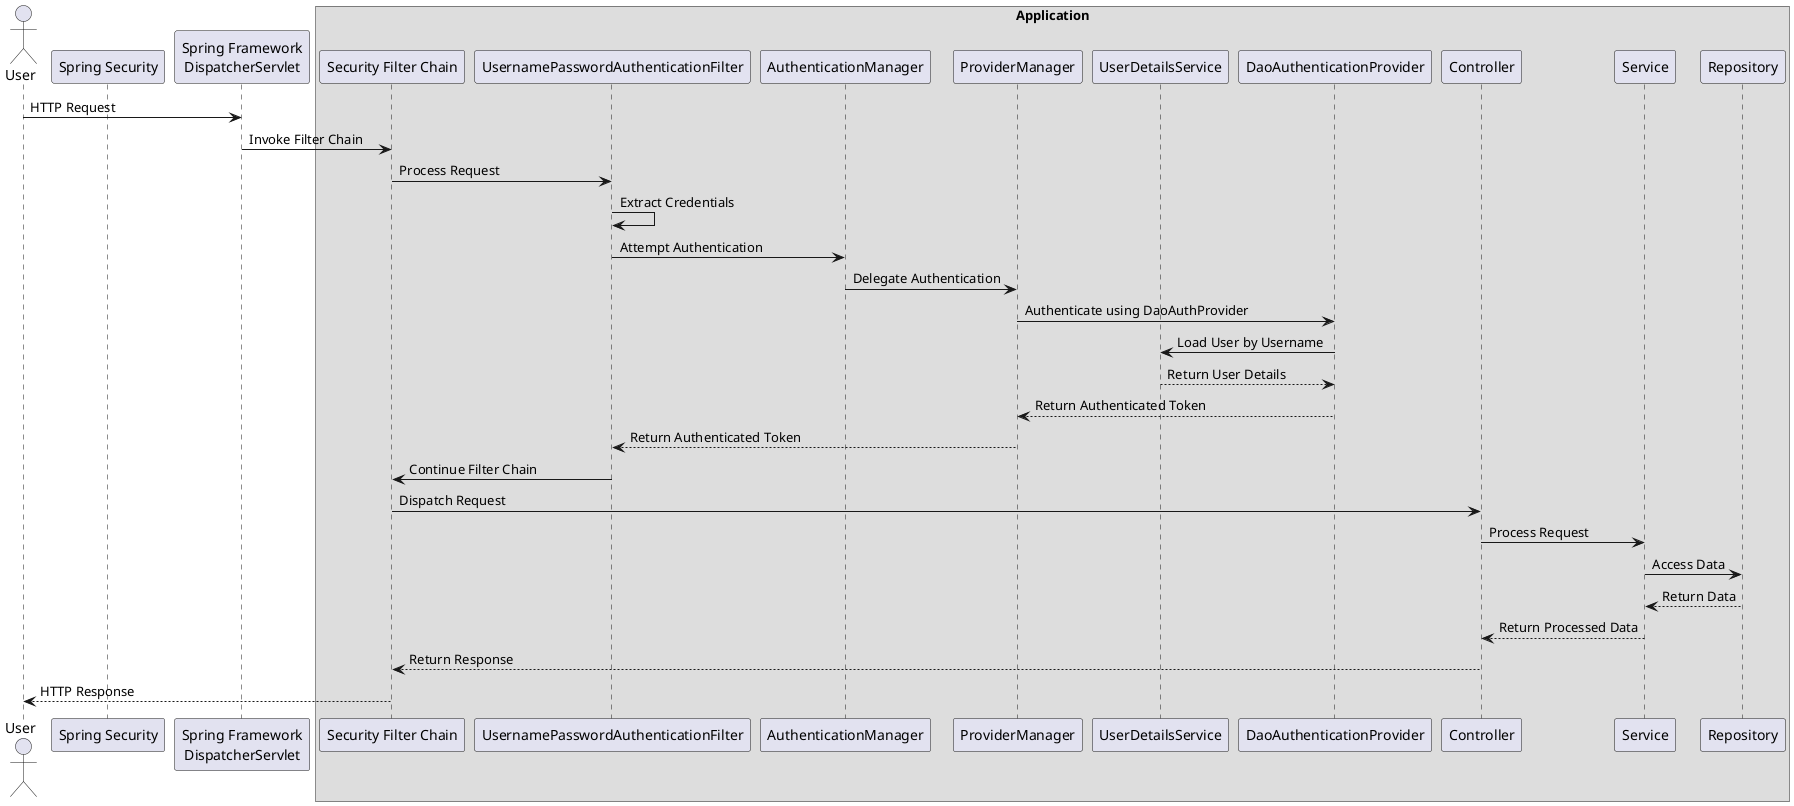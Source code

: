 @startuml
!define AUTOBOX auto

actor User
participant "Spring Security" as Security
participant "Spring Framework\nDispatcherServlet" as Dispatcher

box Application
    participant "Security Filter Chain" as FilterChain
    participant "UsernamePasswordAuthenticationFilter" as AuthFilter
    participant "AuthenticationManager" as AuthManager
    participant "ProviderManager" as ProviderManager
    participant "UserDetailsService" as UserDetailsService
    participant "DaoAuthenticationProvider" as DaoAuthProvider
    participant "Controller" as Controller
    participant "Service" as Service
    participant "Repository" as Repository
end box

User -> Dispatcher: HTTP Request
Dispatcher -> FilterChain: Invoke Filter Chain

FilterChain -> AuthFilter: Process Request
AuthFilter -> AuthFilter: Extract Credentials
AuthFilter -> AuthManager: Attempt Authentication

AuthManager -> ProviderManager: Delegate Authentication
ProviderManager -> DaoAuthProvider: Authenticate using DaoAuthProvider
DaoAuthProvider -> UserDetailsService: Load User by Username
UserDetailsService --> DaoAuthProvider: Return User Details
DaoAuthProvider --> ProviderManager: Return Authenticated Token
ProviderManager --> AuthFilter: Return Authenticated Token

AuthFilter -> FilterChain: Continue Filter Chain

FilterChain -> Controller: Dispatch Request
Controller -> Service: Process Request
Service -> Repository: Access Data
Repository --> Service: Return Data
Service --> Controller: Return Processed Data
Controller --> FilterChain: Return Response
FilterChain --> User: HTTP Response
@enduml
